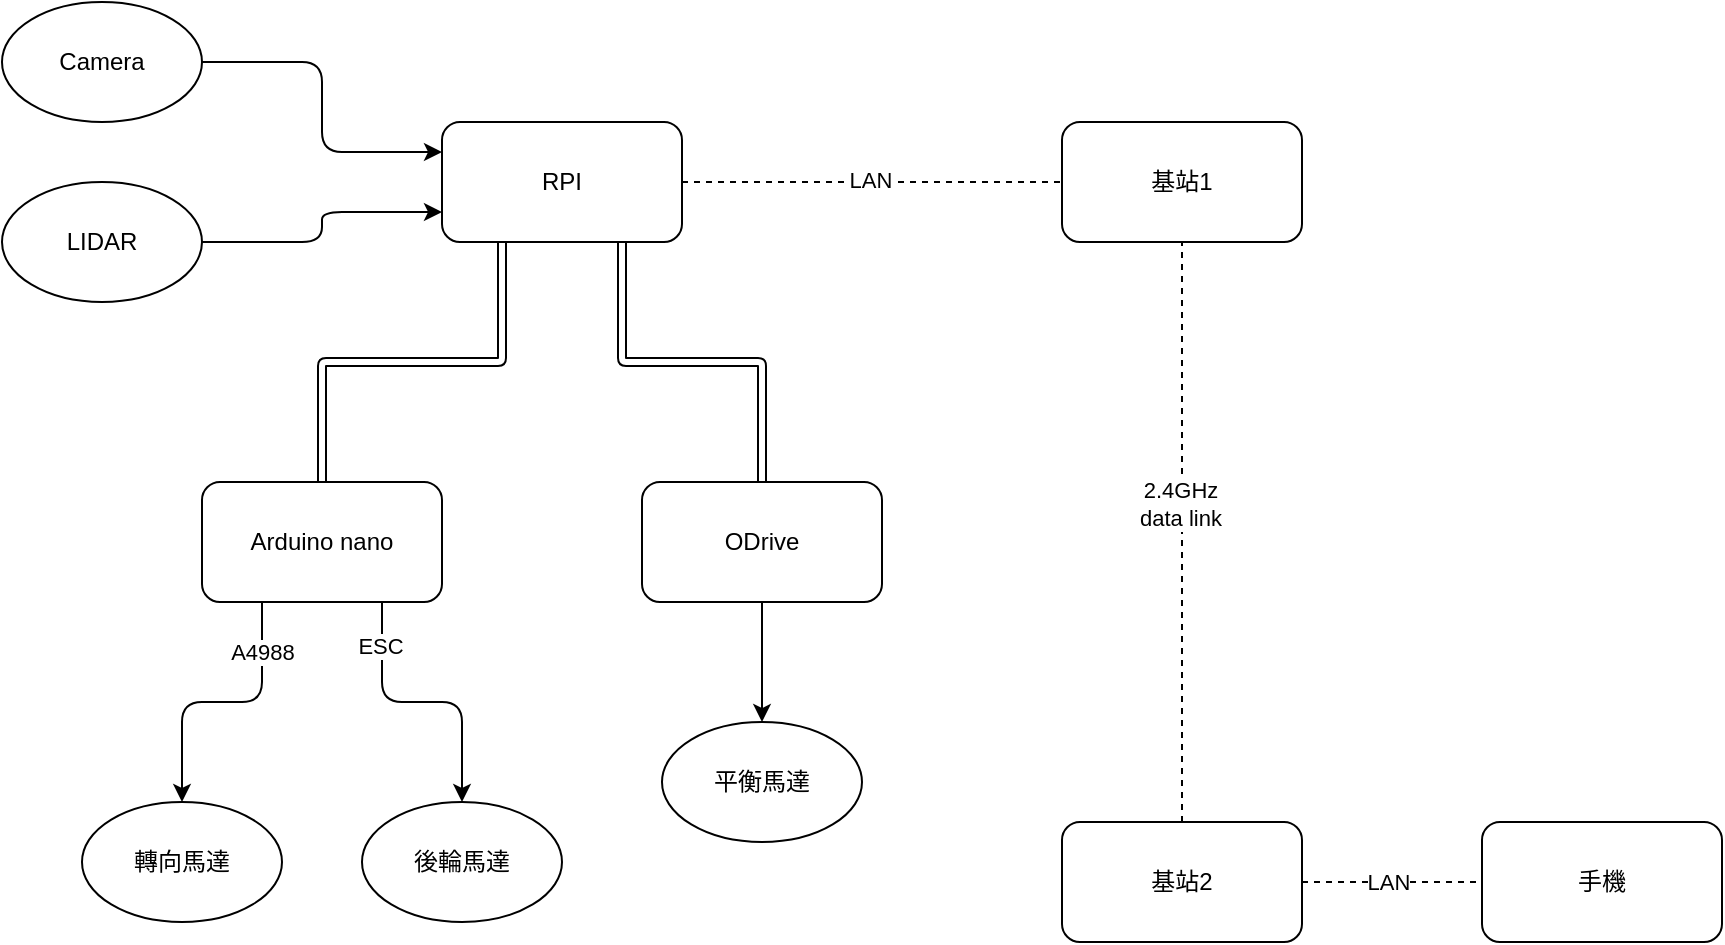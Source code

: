<mxfile version="26.2.14">
  <diagram name="Page-1" id="IaT-dQrcjwcjiGSIGe-s">
    <mxGraphModel dx="5424" dy="464" grid="1" gridSize="10" guides="1" tooltips="1" connect="1" arrows="1" fold="1" page="1" pageScale="1" pageWidth="4681" pageHeight="3300" math="0" shadow="0">
      <root>
        <mxCell id="0" />
        <mxCell id="1" parent="0" />
        <mxCell id="6xTB0geZAMP3oWDiHn3o-14" style="rounded=1;orthogonalLoop=1;jettySize=auto;html=1;exitX=0.25;exitY=1;exitDx=0;exitDy=0;entryX=0.5;entryY=0;entryDx=0;entryDy=0;shape=link;edgeStyle=orthogonalEdgeStyle;" edge="1" parent="1" source="6xTB0geZAMP3oWDiHn3o-4" target="6xTB0geZAMP3oWDiHn3o-13">
          <mxGeometry relative="1" as="geometry" />
        </mxCell>
        <mxCell id="6xTB0geZAMP3oWDiHn3o-16" style="edgeStyle=orthogonalEdgeStyle;rounded=1;orthogonalLoop=1;jettySize=auto;html=1;exitX=0.75;exitY=1;exitDx=0;exitDy=0;entryX=0.5;entryY=0;entryDx=0;entryDy=0;shape=link;" edge="1" parent="1" source="6xTB0geZAMP3oWDiHn3o-4" target="6xTB0geZAMP3oWDiHn3o-12">
          <mxGeometry relative="1" as="geometry" />
        </mxCell>
        <mxCell id="6xTB0geZAMP3oWDiHn3o-4" value="RPI" style="rounded=1;whiteSpace=wrap;html=1;" vertex="1" parent="1">
          <mxGeometry x="50" y="180" width="120" height="60" as="geometry" />
        </mxCell>
        <mxCell id="6xTB0geZAMP3oWDiHn3o-5" value="手機" style="rounded=1;whiteSpace=wrap;html=1;" vertex="1" parent="1">
          <mxGeometry x="570" y="530" width="120" height="60" as="geometry" />
        </mxCell>
        <mxCell id="6xTB0geZAMP3oWDiHn3o-6" value="基站1" style="rounded=1;whiteSpace=wrap;html=1;" vertex="1" parent="1">
          <mxGeometry x="360" y="180" width="120" height="60" as="geometry" />
        </mxCell>
        <mxCell id="6xTB0geZAMP3oWDiHn3o-7" value="基站2" style="rounded=1;whiteSpace=wrap;html=1;" vertex="1" parent="1">
          <mxGeometry x="360" y="530" width="120" height="60" as="geometry" />
        </mxCell>
        <mxCell id="6xTB0geZAMP3oWDiHn3o-9" value="" style="endArrow=none;dashed=1;html=1;rounded=1;entryX=0.5;entryY=1;entryDx=0;entryDy=0;exitX=0.5;exitY=0;exitDx=0;exitDy=0;" edge="1" parent="1" source="6xTB0geZAMP3oWDiHn3o-7" target="6xTB0geZAMP3oWDiHn3o-6">
          <mxGeometry width="50" height="50" relative="1" as="geometry">
            <mxPoint x="370" y="370" as="sourcePoint" />
            <mxPoint x="420" y="320" as="targetPoint" />
          </mxGeometry>
        </mxCell>
        <mxCell id="6xTB0geZAMP3oWDiHn3o-19" value="2.4GHz&lt;div&gt;data link&lt;/div&gt;" style="edgeLabel;html=1;align=center;verticalAlign=middle;resizable=0;points=[];rounded=1;" vertex="1" connectable="0" parent="6xTB0geZAMP3oWDiHn3o-9">
          <mxGeometry x="0.1" y="1" relative="1" as="geometry">
            <mxPoint as="offset" />
          </mxGeometry>
        </mxCell>
        <mxCell id="6xTB0geZAMP3oWDiHn3o-10" value="" style="endArrow=none;dashed=1;html=1;rounded=1;exitX=1;exitY=0.5;exitDx=0;exitDy=0;entryX=0;entryY=0.5;entryDx=0;entryDy=0;" edge="1" parent="1" source="6xTB0geZAMP3oWDiHn3o-4" target="6xTB0geZAMP3oWDiHn3o-6">
          <mxGeometry width="50" height="50" relative="1" as="geometry">
            <mxPoint x="370" y="370" as="sourcePoint" />
            <mxPoint x="420" y="320" as="targetPoint" />
          </mxGeometry>
        </mxCell>
        <mxCell id="6xTB0geZAMP3oWDiHn3o-17" value="LAN" style="edgeLabel;html=1;align=center;verticalAlign=middle;resizable=0;points=[];rounded=1;" vertex="1" connectable="0" parent="6xTB0geZAMP3oWDiHn3o-10">
          <mxGeometry x="-0.015" y="1" relative="1" as="geometry">
            <mxPoint as="offset" />
          </mxGeometry>
        </mxCell>
        <mxCell id="6xTB0geZAMP3oWDiHn3o-11" value="" style="endArrow=none;dashed=1;html=1;rounded=1;entryX=0;entryY=0.5;entryDx=0;entryDy=0;exitX=1;exitY=0.5;exitDx=0;exitDy=0;" edge="1" parent="1" source="6xTB0geZAMP3oWDiHn3o-7" target="6xTB0geZAMP3oWDiHn3o-5">
          <mxGeometry width="50" height="50" relative="1" as="geometry">
            <mxPoint x="370" y="480" as="sourcePoint" />
            <mxPoint x="420" y="430" as="targetPoint" />
          </mxGeometry>
        </mxCell>
        <mxCell id="6xTB0geZAMP3oWDiHn3o-18" value="LAN" style="edgeLabel;html=1;align=center;verticalAlign=middle;resizable=0;points=[];rounded=1;" vertex="1" connectable="0" parent="6xTB0geZAMP3oWDiHn3o-11">
          <mxGeometry x="-0.059" y="-1" relative="1" as="geometry">
            <mxPoint y="-1" as="offset" />
          </mxGeometry>
        </mxCell>
        <mxCell id="6xTB0geZAMP3oWDiHn3o-27" style="edgeStyle=orthogonalEdgeStyle;rounded=1;orthogonalLoop=1;jettySize=auto;html=1;exitX=0.5;exitY=1;exitDx=0;exitDy=0;entryX=0.5;entryY=0;entryDx=0;entryDy=0;" edge="1" parent="1" source="6xTB0geZAMP3oWDiHn3o-12" target="6xTB0geZAMP3oWDiHn3o-26">
          <mxGeometry relative="1" as="geometry" />
        </mxCell>
        <mxCell id="6xTB0geZAMP3oWDiHn3o-12" value="ODrive" style="rounded=1;whiteSpace=wrap;html=1;" vertex="1" parent="1">
          <mxGeometry x="150" y="360" width="120" height="60" as="geometry" />
        </mxCell>
        <mxCell id="6xTB0geZAMP3oWDiHn3o-30" style="edgeStyle=orthogonalEdgeStyle;rounded=1;orthogonalLoop=1;jettySize=auto;html=1;exitX=0.75;exitY=1;exitDx=0;exitDy=0;entryX=0.5;entryY=0;entryDx=0;entryDy=0;" edge="1" parent="1" source="6xTB0geZAMP3oWDiHn3o-13" target="6xTB0geZAMP3oWDiHn3o-28">
          <mxGeometry relative="1" as="geometry" />
        </mxCell>
        <mxCell id="6xTB0geZAMP3oWDiHn3o-32" value="ESC" style="edgeLabel;html=1;align=center;verticalAlign=middle;resizable=0;points=[];rounded=1;" vertex="1" connectable="0" parent="6xTB0geZAMP3oWDiHn3o-30">
          <mxGeometry x="-0.686" y="-1" relative="1" as="geometry">
            <mxPoint as="offset" />
          </mxGeometry>
        </mxCell>
        <mxCell id="6xTB0geZAMP3oWDiHn3o-31" style="edgeStyle=orthogonalEdgeStyle;rounded=1;orthogonalLoop=1;jettySize=auto;html=1;exitX=0.25;exitY=1;exitDx=0;exitDy=0;entryX=0.5;entryY=0;entryDx=0;entryDy=0;" edge="1" parent="1" source="6xTB0geZAMP3oWDiHn3o-13" target="6xTB0geZAMP3oWDiHn3o-29">
          <mxGeometry relative="1" as="geometry" />
        </mxCell>
        <mxCell id="6xTB0geZAMP3oWDiHn3o-33" value="A4988" style="edgeLabel;html=1;align=center;verticalAlign=middle;resizable=0;points=[];rounded=1;" vertex="1" connectable="0" parent="6xTB0geZAMP3oWDiHn3o-31">
          <mxGeometry x="-0.643" relative="1" as="geometry">
            <mxPoint as="offset" />
          </mxGeometry>
        </mxCell>
        <mxCell id="6xTB0geZAMP3oWDiHn3o-13" value="Arduino nano" style="rounded=1;whiteSpace=wrap;html=1;" vertex="1" parent="1">
          <mxGeometry x="-70" y="360" width="120" height="60" as="geometry" />
        </mxCell>
        <mxCell id="6xTB0geZAMP3oWDiHn3o-24" style="edgeStyle=orthogonalEdgeStyle;rounded=1;orthogonalLoop=1;jettySize=auto;html=1;exitX=1;exitY=0.5;exitDx=0;exitDy=0;entryX=0;entryY=0.25;entryDx=0;entryDy=0;" edge="1" parent="1" source="6xTB0geZAMP3oWDiHn3o-21" target="6xTB0geZAMP3oWDiHn3o-4">
          <mxGeometry relative="1" as="geometry" />
        </mxCell>
        <mxCell id="6xTB0geZAMP3oWDiHn3o-21" value="Camera" style="ellipse;whiteSpace=wrap;html=1;rounded=1;" vertex="1" parent="1">
          <mxGeometry x="-170" y="120" width="100" height="60" as="geometry" />
        </mxCell>
        <mxCell id="6xTB0geZAMP3oWDiHn3o-25" style="edgeStyle=orthogonalEdgeStyle;rounded=1;orthogonalLoop=1;jettySize=auto;html=1;exitX=1;exitY=0.5;exitDx=0;exitDy=0;entryX=0;entryY=0.75;entryDx=0;entryDy=0;" edge="1" parent="1" source="6xTB0geZAMP3oWDiHn3o-23" target="6xTB0geZAMP3oWDiHn3o-4">
          <mxGeometry relative="1" as="geometry" />
        </mxCell>
        <mxCell id="6xTB0geZAMP3oWDiHn3o-23" value="LIDAR" style="ellipse;whiteSpace=wrap;html=1;rounded=1;" vertex="1" parent="1">
          <mxGeometry x="-170" y="210" width="100" height="60" as="geometry" />
        </mxCell>
        <mxCell id="6xTB0geZAMP3oWDiHn3o-26" value="平衡馬達" style="ellipse;whiteSpace=wrap;html=1;rounded=1;" vertex="1" parent="1">
          <mxGeometry x="160" y="480" width="100" height="60" as="geometry" />
        </mxCell>
        <mxCell id="6xTB0geZAMP3oWDiHn3o-28" value="後輪馬達" style="ellipse;whiteSpace=wrap;html=1;rounded=1;" vertex="1" parent="1">
          <mxGeometry x="10" y="520" width="100" height="60" as="geometry" />
        </mxCell>
        <mxCell id="6xTB0geZAMP3oWDiHn3o-29" value="轉向馬達" style="ellipse;whiteSpace=wrap;html=1;rounded=1;" vertex="1" parent="1">
          <mxGeometry x="-130" y="520" width="100" height="60" as="geometry" />
        </mxCell>
      </root>
    </mxGraphModel>
  </diagram>
</mxfile>
